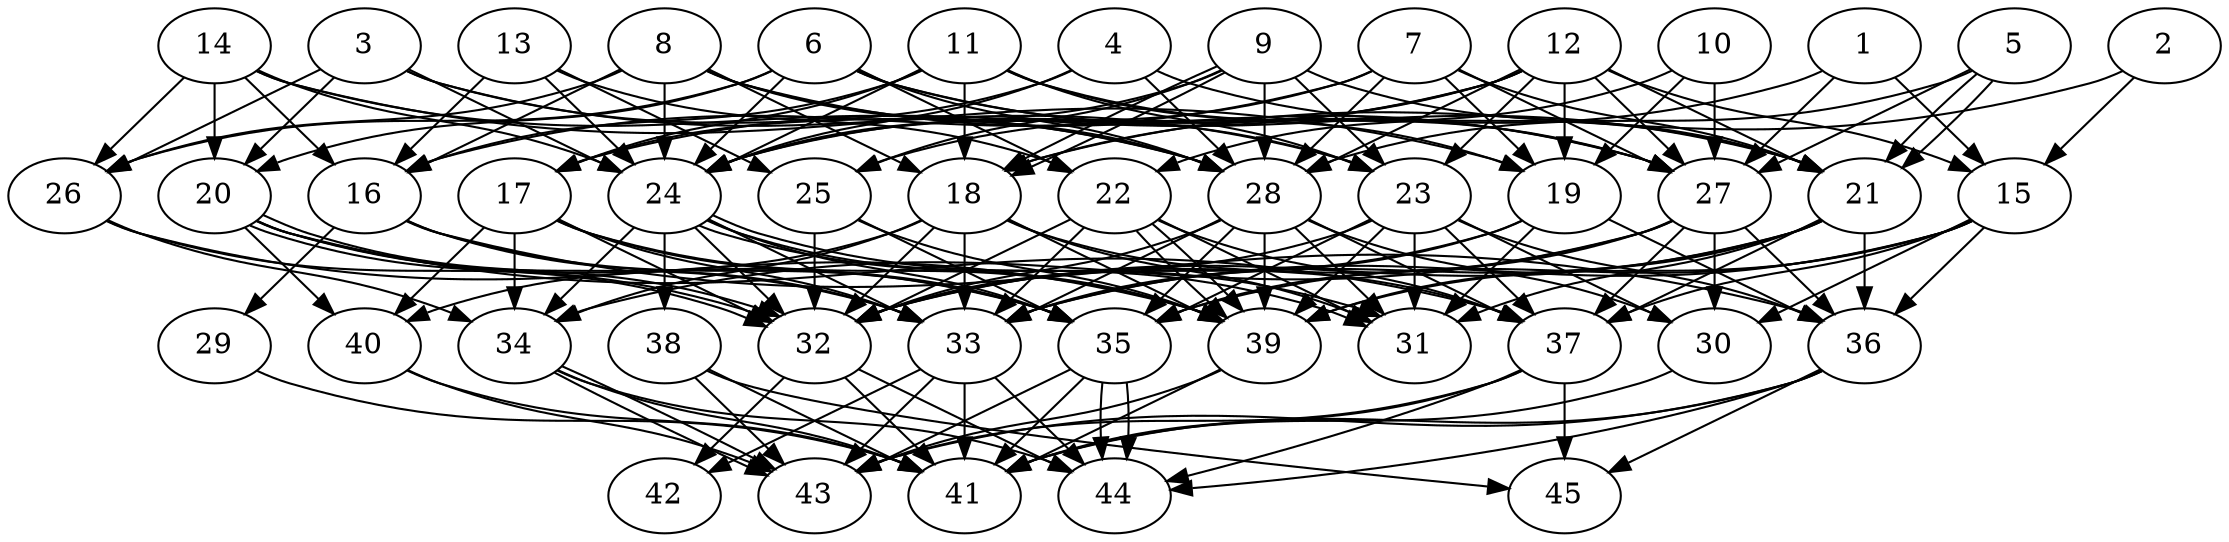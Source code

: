 // DAG automatically generated by daggen at Thu Oct  3 14:07:25 2019
// ./daggen --dot -n 45 --ccr 0.5 --fat 0.7 --regular 0.9 --density 0.9 --mindata 5242880 --maxdata 52428800 
digraph G {
  1 [size="63584256", alpha="0.09", expect_size="31792128"] 
  1 -> 15 [size ="31792128"]
  1 -> 18 [size ="31792128"]
  1 -> 27 [size ="31792128"]
  2 [size="97196032", alpha="0.05", expect_size="48598016"] 
  2 -> 15 [size ="48598016"]
  2 -> 18 [size ="48598016"]
  3 [size="40341504", alpha="0.11", expect_size="20170752"] 
  3 -> 20 [size ="20170752"]
  3 -> 23 [size ="20170752"]
  3 -> 24 [size ="20170752"]
  3 -> 26 [size ="20170752"]
  3 -> 28 [size ="20170752"]
  4 [size="90660864", alpha="0.00", expect_size="45330432"] 
  4 -> 17 [size ="45330432"]
  4 -> 21 [size ="45330432"]
  4 -> 24 [size ="45330432"]
  4 -> 28 [size ="45330432"]
  5 [size="79618048", alpha="0.11", expect_size="39809024"] 
  5 -> 21 [size ="39809024"]
  5 -> 21 [size ="39809024"]
  5 -> 27 [size ="39809024"]
  5 -> 28 [size ="39809024"]
  6 [size="57622528", alpha="0.14", expect_size="28811264"] 
  6 -> 20 [size ="28811264"]
  6 -> 21 [size ="28811264"]
  6 -> 22 [size ="28811264"]
  6 -> 24 [size ="28811264"]
  6 -> 26 [size ="28811264"]
  6 -> 27 [size ="28811264"]
  6 -> 28 [size ="28811264"]
  7 [size="57880576", alpha="0.10", expect_size="28940288"] 
  7 -> 16 [size ="28940288"]
  7 -> 19 [size ="28940288"]
  7 -> 21 [size ="28940288"]
  7 -> 24 [size ="28940288"]
  7 -> 27 [size ="28940288"]
  7 -> 28 [size ="28940288"]
  8 [size="92766208", alpha="0.03", expect_size="46383104"] 
  8 -> 16 [size ="46383104"]
  8 -> 18 [size ="46383104"]
  8 -> 23 [size ="46383104"]
  8 -> 24 [size ="46383104"]
  8 -> 26 [size ="46383104"]
  8 -> 27 [size ="46383104"]
  8 -> 28 [size ="46383104"]
  9 [size="42598400", alpha="0.07", expect_size="21299200"] 
  9 -> 18 [size ="21299200"]
  9 -> 18 [size ="21299200"]
  9 -> 21 [size ="21299200"]
  9 -> 23 [size ="21299200"]
  9 -> 24 [size ="21299200"]
  9 -> 25 [size ="21299200"]
  9 -> 28 [size ="21299200"]
  10 [size="15722496", alpha="0.09", expect_size="7861248"] 
  10 -> 19 [size ="7861248"]
  10 -> 22 [size ="7861248"]
  10 -> 27 [size ="7861248"]
  11 [size="85239808", alpha="0.13", expect_size="42619904"] 
  11 -> 16 [size ="42619904"]
  11 -> 17 [size ="42619904"]
  11 -> 18 [size ="42619904"]
  11 -> 19 [size ="42619904"]
  11 -> 23 [size ="42619904"]
  11 -> 24 [size ="42619904"]
  11 -> 27 [size ="42619904"]
  12 [size="34125824", alpha="0.11", expect_size="17062912"] 
  12 -> 15 [size ="17062912"]
  12 -> 17 [size ="17062912"]
  12 -> 19 [size ="17062912"]
  12 -> 21 [size ="17062912"]
  12 -> 23 [size ="17062912"]
  12 -> 24 [size ="17062912"]
  12 -> 25 [size ="17062912"]
  12 -> 27 [size ="17062912"]
  12 -> 28 [size ="17062912"]
  13 [size="57366528", alpha="0.12", expect_size="28683264"] 
  13 -> 16 [size ="28683264"]
  13 -> 22 [size ="28683264"]
  13 -> 24 [size ="28683264"]
  13 -> 25 [size ="28683264"]
  14 [size="16605184", alpha="0.16", expect_size="8302592"] 
  14 -> 16 [size ="8302592"]
  14 -> 19 [size ="8302592"]
  14 -> 20 [size ="8302592"]
  14 -> 24 [size ="8302592"]
  14 -> 26 [size ="8302592"]
  14 -> 28 [size ="8302592"]
  15 [size="17364992", alpha="0.18", expect_size="8682496"] 
  15 -> 30 [size ="8682496"]
  15 -> 33 [size ="8682496"]
  15 -> 35 [size ="8682496"]
  15 -> 36 [size ="8682496"]
  15 -> 37 [size ="8682496"]
  15 -> 39 [size ="8682496"]
  16 [size="70750208", alpha="0.18", expect_size="35375104"] 
  16 -> 29 [size ="35375104"]
  16 -> 33 [size ="35375104"]
  16 -> 35 [size ="35375104"]
  16 -> 36 [size ="35375104"]
  17 [size="44331008", alpha="0.05", expect_size="22165504"] 
  17 -> 32 [size ="22165504"]
  17 -> 33 [size ="22165504"]
  17 -> 34 [size ="22165504"]
  17 -> 35 [size ="22165504"]
  17 -> 39 [size ="22165504"]
  17 -> 40 [size ="22165504"]
  18 [size="93202432", alpha="0.06", expect_size="46601216"] 
  18 -> 31 [size ="46601216"]
  18 -> 32 [size ="46601216"]
  18 -> 33 [size ="46601216"]
  18 -> 34 [size ="46601216"]
  18 -> 37 [size ="46601216"]
  18 -> 39 [size ="46601216"]
  18 -> 40 [size ="46601216"]
  19 [size="10995712", alpha="0.12", expect_size="5497856"] 
  19 -> 31 [size ="5497856"]
  19 -> 32 [size ="5497856"]
  19 -> 33 [size ="5497856"]
  19 -> 36 [size ="5497856"]
  20 [size="42997760", alpha="0.15", expect_size="21498880"] 
  20 -> 32 [size ="21498880"]
  20 -> 32 [size ="21498880"]
  20 -> 33 [size ="21498880"]
  20 -> 35 [size ="21498880"]
  20 -> 37 [size ="21498880"]
  20 -> 40 [size ="21498880"]
  21 [size="83283968", alpha="0.10", expect_size="41641984"] 
  21 -> 31 [size ="41641984"]
  21 -> 32 [size ="41641984"]
  21 -> 33 [size ="41641984"]
  21 -> 36 [size ="41641984"]
  21 -> 37 [size ="41641984"]
  21 -> 39 [size ="41641984"]
  22 [size="48498688", alpha="0.03", expect_size="24249344"] 
  22 -> 31 [size ="24249344"]
  22 -> 32 [size ="24249344"]
  22 -> 33 [size ="24249344"]
  22 -> 37 [size ="24249344"]
  22 -> 39 [size ="24249344"]
  22 -> 39 [size ="24249344"]
  23 [size="98535424", alpha="0.02", expect_size="49267712"] 
  23 -> 30 [size ="49267712"]
  23 -> 31 [size ="49267712"]
  23 -> 32 [size ="49267712"]
  23 -> 35 [size ="49267712"]
  23 -> 36 [size ="49267712"]
  23 -> 37 [size ="49267712"]
  23 -> 39 [size ="49267712"]
  24 [size="61468672", alpha="0.19", expect_size="30734336"] 
  24 -> 31 [size ="30734336"]
  24 -> 31 [size ="30734336"]
  24 -> 32 [size ="30734336"]
  24 -> 33 [size ="30734336"]
  24 -> 34 [size ="30734336"]
  24 -> 35 [size ="30734336"]
  24 -> 38 [size ="30734336"]
  24 -> 39 [size ="30734336"]
  25 [size="40982528", alpha="0.10", expect_size="20491264"] 
  25 -> 32 [size ="20491264"]
  25 -> 35 [size ="20491264"]
  25 -> 39 [size ="20491264"]
  26 [size="31514624", alpha="0.11", expect_size="15757312"] 
  26 -> 32 [size ="15757312"]
  26 -> 34 [size ="15757312"]
  26 -> 39 [size ="15757312"]
  27 [size="21104640", alpha="0.02", expect_size="10552320"] 
  27 -> 30 [size ="10552320"]
  27 -> 32 [size ="10552320"]
  27 -> 34 [size ="10552320"]
  27 -> 35 [size ="10552320"]
  27 -> 36 [size ="10552320"]
  27 -> 37 [size ="10552320"]
  28 [size="43106304", alpha="0.10", expect_size="21553152"] 
  28 -> 30 [size ="21553152"]
  28 -> 31 [size ="21553152"]
  28 -> 32 [size ="21553152"]
  28 -> 33 [size ="21553152"]
  28 -> 35 [size ="21553152"]
  28 -> 37 [size ="21553152"]
  28 -> 39 [size ="21553152"]
  29 [size="70250496", alpha="0.05", expect_size="35125248"] 
  29 -> 41 [size ="35125248"]
  30 [size="32997376", alpha="0.02", expect_size="16498688"] 
  30 -> 41 [size ="16498688"]
  31 [size="11665408", alpha="0.14", expect_size="5832704"] 
  32 [size="59355136", alpha="0.11", expect_size="29677568"] 
  32 -> 41 [size ="29677568"]
  32 -> 42 [size ="29677568"]
  32 -> 44 [size ="29677568"]
  33 [size="74033152", alpha="0.18", expect_size="37016576"] 
  33 -> 41 [size ="37016576"]
  33 -> 42 [size ="37016576"]
  33 -> 43 [size ="37016576"]
  33 -> 44 [size ="37016576"]
  34 [size="85555200", alpha="0.07", expect_size="42777600"] 
  34 -> 41 [size ="42777600"]
  34 -> 43 [size ="42777600"]
  34 -> 43 [size ="42777600"]
  34 -> 44 [size ="42777600"]
  35 [size="79728640", alpha="0.17", expect_size="39864320"] 
  35 -> 41 [size ="39864320"]
  35 -> 43 [size ="39864320"]
  35 -> 44 [size ="39864320"]
  35 -> 44 [size ="39864320"]
  36 [size="31315968", alpha="0.19", expect_size="15657984"] 
  36 -> 41 [size ="15657984"]
  36 -> 43 [size ="15657984"]
  36 -> 44 [size ="15657984"]
  36 -> 45 [size ="15657984"]
  37 [size="81823744", alpha="0.09", expect_size="40911872"] 
  37 -> 41 [size ="40911872"]
  37 -> 43 [size ="40911872"]
  37 -> 44 [size ="40911872"]
  37 -> 45 [size ="40911872"]
  38 [size="89905152", alpha="0.17", expect_size="44952576"] 
  38 -> 41 [size ="44952576"]
  38 -> 43 [size ="44952576"]
  38 -> 45 [size ="44952576"]
  39 [size="43470848", alpha="0.04", expect_size="21735424"] 
  39 -> 41 [size ="21735424"]
  39 -> 43 [size ="21735424"]
  40 [size="69007360", alpha="0.18", expect_size="34503680"] 
  40 -> 41 [size ="34503680"]
  40 -> 43 [size ="34503680"]
  41 [size="77379584", alpha="0.08", expect_size="38689792"] 
  42 [size="48971776", alpha="0.06", expect_size="24485888"] 
  43 [size="101795840", alpha="0.03", expect_size="50897920"] 
  44 [size="93990912", alpha="0.10", expect_size="46995456"] 
  45 [size="31678464", alpha="0.04", expect_size="15839232"] 
}
